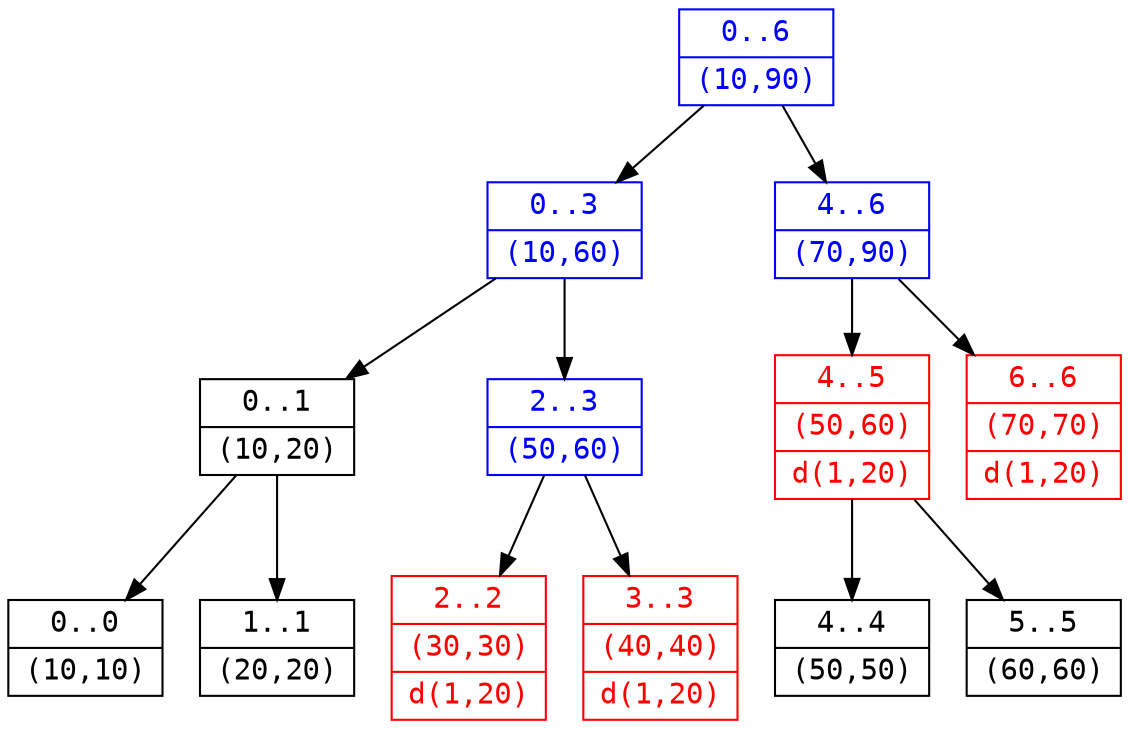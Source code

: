 digraph segtree0 {
node [fontname="courier"]
0 [shape=record fontcolor="blue" color="blue" label="{0..6|(10,90)}"]
1 [shape=record fontcolor="blue" color="blue" label="{0..3|(10,60)}"]
2 [shape=record fontcolor="blue" color="blue" label="{4..6|(70,90)}"]
3 [shape=record label="{0..1|(10,20)}"]
4 [shape=record fontcolor="blue" color="blue" label="{2..3|(50,60)}"]
5 [shape=record fontcolor="red" color="red" label="{4..5|(50,60)|d(1,20)}"]
6 [shape=record fontcolor="red" color="red" label="{6..6|(70,70)|d(1,20)}"]
7 [shape=record label="{0..0|(10,10)}"]
8 [shape=record label="{1..1|(20,20)}"]
9 [shape=record fontcolor="red" color="red" label="{2..2|(30,30)|d(1,20)}"]
10 [shape=record fontcolor="red" color="red" label="{3..3|(40,40)|d(1,20)}"]
11 [shape=record label="{4..4|(50,50)}"]
12 [shape=record label="{5..5|(60,60)}"]
0 -> 1, 2;
1 -> 3, 4;
2 -> 5, 6;
3 -> 7, 8;
4 -> 9, 10;
5 -> 11, 12;
}
